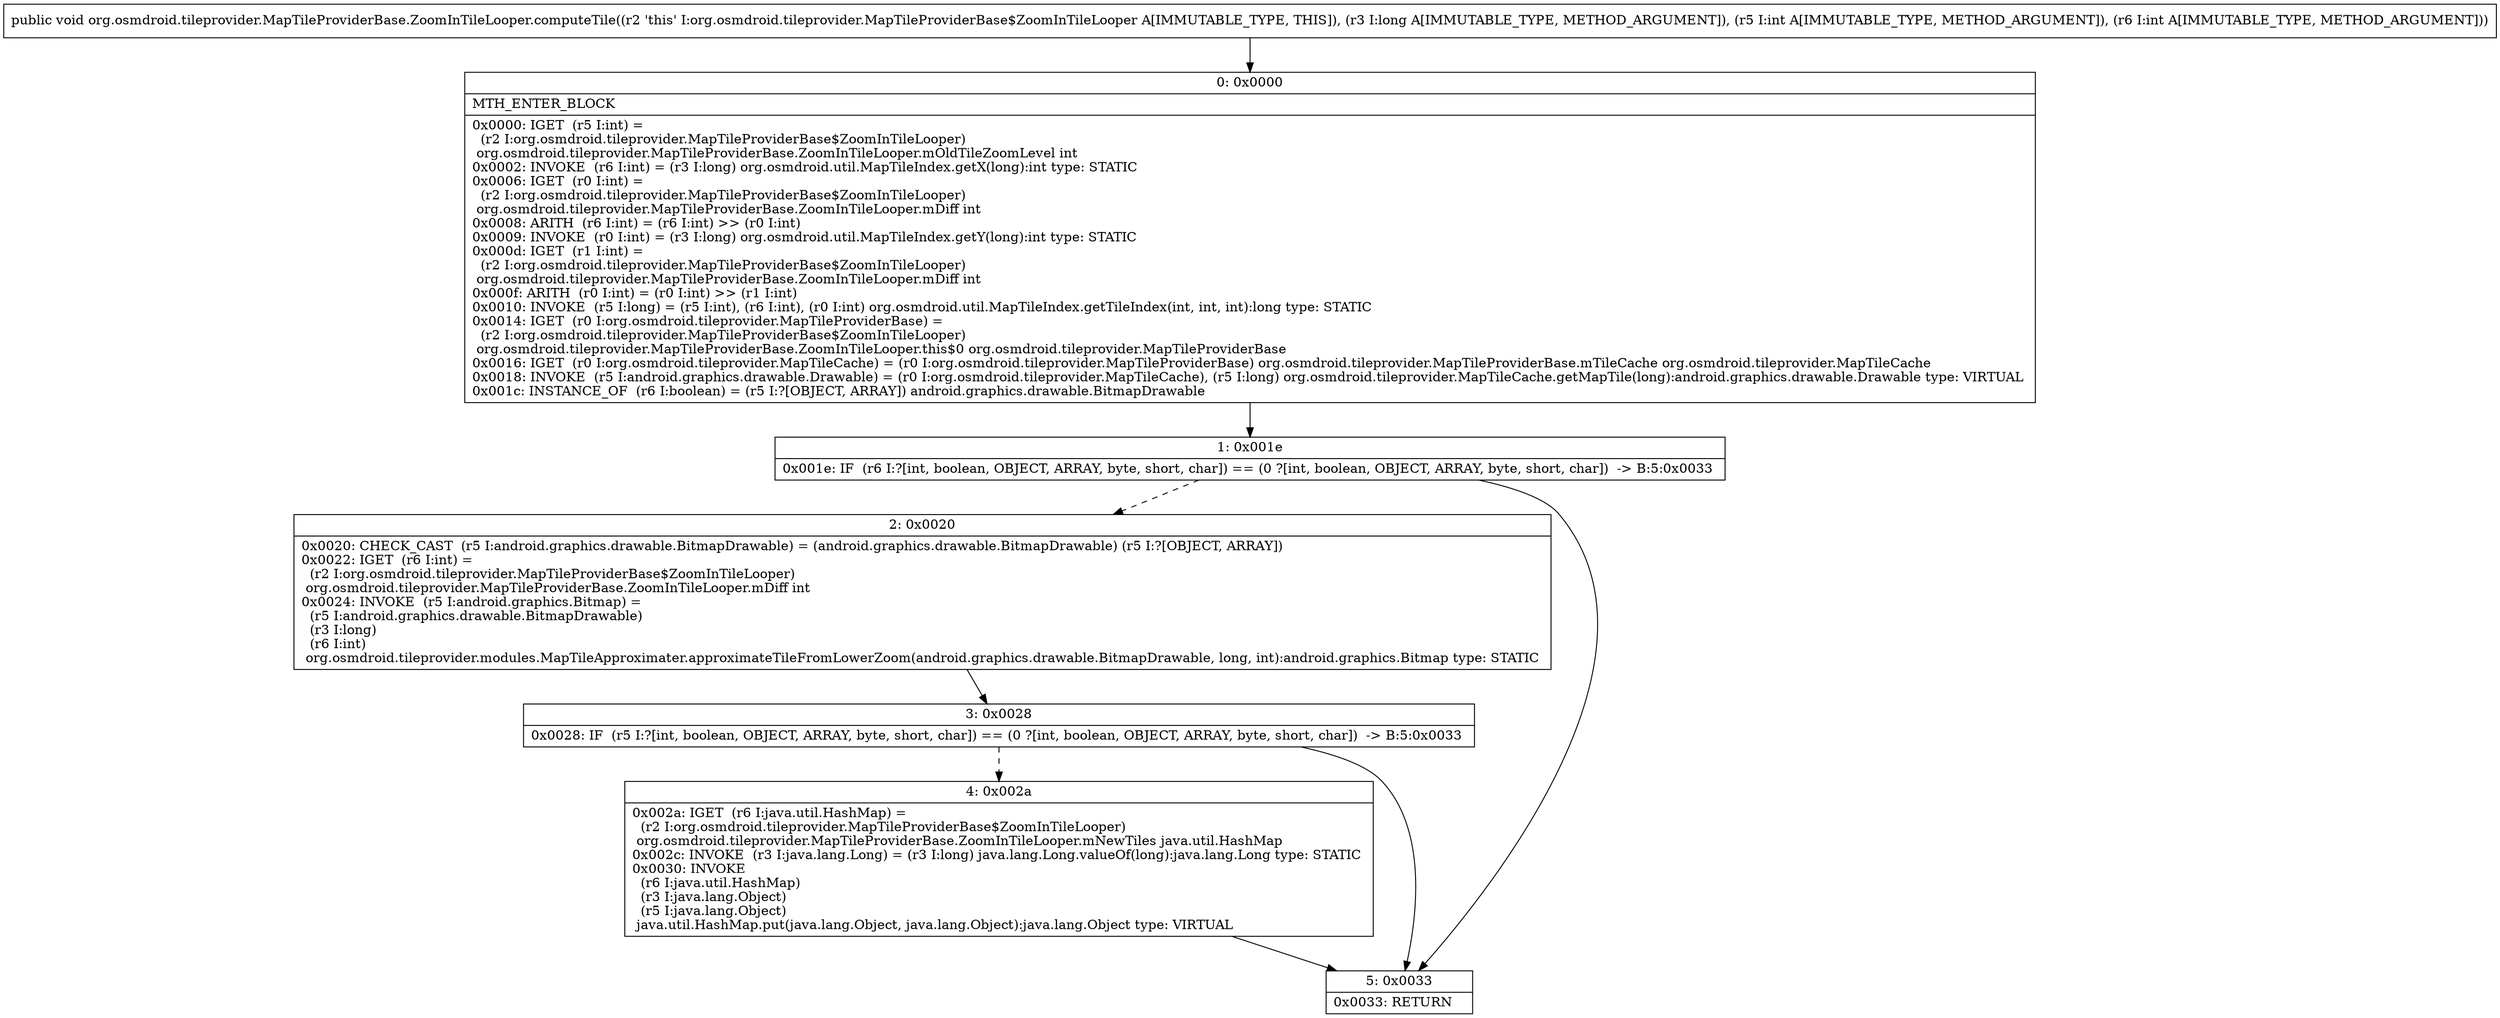 digraph "CFG fororg.osmdroid.tileprovider.MapTileProviderBase.ZoomInTileLooper.computeTile(JII)V" {
Node_0 [shape=record,label="{0\:\ 0x0000|MTH_ENTER_BLOCK\l|0x0000: IGET  (r5 I:int) = \l  (r2 I:org.osmdroid.tileprovider.MapTileProviderBase$ZoomInTileLooper)\l org.osmdroid.tileprovider.MapTileProviderBase.ZoomInTileLooper.mOldTileZoomLevel int \l0x0002: INVOKE  (r6 I:int) = (r3 I:long) org.osmdroid.util.MapTileIndex.getX(long):int type: STATIC \l0x0006: IGET  (r0 I:int) = \l  (r2 I:org.osmdroid.tileprovider.MapTileProviderBase$ZoomInTileLooper)\l org.osmdroid.tileprovider.MapTileProviderBase.ZoomInTileLooper.mDiff int \l0x0008: ARITH  (r6 I:int) = (r6 I:int) \>\> (r0 I:int) \l0x0009: INVOKE  (r0 I:int) = (r3 I:long) org.osmdroid.util.MapTileIndex.getY(long):int type: STATIC \l0x000d: IGET  (r1 I:int) = \l  (r2 I:org.osmdroid.tileprovider.MapTileProviderBase$ZoomInTileLooper)\l org.osmdroid.tileprovider.MapTileProviderBase.ZoomInTileLooper.mDiff int \l0x000f: ARITH  (r0 I:int) = (r0 I:int) \>\> (r1 I:int) \l0x0010: INVOKE  (r5 I:long) = (r5 I:int), (r6 I:int), (r0 I:int) org.osmdroid.util.MapTileIndex.getTileIndex(int, int, int):long type: STATIC \l0x0014: IGET  (r0 I:org.osmdroid.tileprovider.MapTileProviderBase) = \l  (r2 I:org.osmdroid.tileprovider.MapTileProviderBase$ZoomInTileLooper)\l org.osmdroid.tileprovider.MapTileProviderBase.ZoomInTileLooper.this$0 org.osmdroid.tileprovider.MapTileProviderBase \l0x0016: IGET  (r0 I:org.osmdroid.tileprovider.MapTileCache) = (r0 I:org.osmdroid.tileprovider.MapTileProviderBase) org.osmdroid.tileprovider.MapTileProviderBase.mTileCache org.osmdroid.tileprovider.MapTileCache \l0x0018: INVOKE  (r5 I:android.graphics.drawable.Drawable) = (r0 I:org.osmdroid.tileprovider.MapTileCache), (r5 I:long) org.osmdroid.tileprovider.MapTileCache.getMapTile(long):android.graphics.drawable.Drawable type: VIRTUAL \l0x001c: INSTANCE_OF  (r6 I:boolean) = (r5 I:?[OBJECT, ARRAY]) android.graphics.drawable.BitmapDrawable \l}"];
Node_1 [shape=record,label="{1\:\ 0x001e|0x001e: IF  (r6 I:?[int, boolean, OBJECT, ARRAY, byte, short, char]) == (0 ?[int, boolean, OBJECT, ARRAY, byte, short, char])  \-\> B:5:0x0033 \l}"];
Node_2 [shape=record,label="{2\:\ 0x0020|0x0020: CHECK_CAST  (r5 I:android.graphics.drawable.BitmapDrawable) = (android.graphics.drawable.BitmapDrawable) (r5 I:?[OBJECT, ARRAY]) \l0x0022: IGET  (r6 I:int) = \l  (r2 I:org.osmdroid.tileprovider.MapTileProviderBase$ZoomInTileLooper)\l org.osmdroid.tileprovider.MapTileProviderBase.ZoomInTileLooper.mDiff int \l0x0024: INVOKE  (r5 I:android.graphics.Bitmap) = \l  (r5 I:android.graphics.drawable.BitmapDrawable)\l  (r3 I:long)\l  (r6 I:int)\l org.osmdroid.tileprovider.modules.MapTileApproximater.approximateTileFromLowerZoom(android.graphics.drawable.BitmapDrawable, long, int):android.graphics.Bitmap type: STATIC \l}"];
Node_3 [shape=record,label="{3\:\ 0x0028|0x0028: IF  (r5 I:?[int, boolean, OBJECT, ARRAY, byte, short, char]) == (0 ?[int, boolean, OBJECT, ARRAY, byte, short, char])  \-\> B:5:0x0033 \l}"];
Node_4 [shape=record,label="{4\:\ 0x002a|0x002a: IGET  (r6 I:java.util.HashMap) = \l  (r2 I:org.osmdroid.tileprovider.MapTileProviderBase$ZoomInTileLooper)\l org.osmdroid.tileprovider.MapTileProviderBase.ZoomInTileLooper.mNewTiles java.util.HashMap \l0x002c: INVOKE  (r3 I:java.lang.Long) = (r3 I:long) java.lang.Long.valueOf(long):java.lang.Long type: STATIC \l0x0030: INVOKE  \l  (r6 I:java.util.HashMap)\l  (r3 I:java.lang.Object)\l  (r5 I:java.lang.Object)\l java.util.HashMap.put(java.lang.Object, java.lang.Object):java.lang.Object type: VIRTUAL \l}"];
Node_5 [shape=record,label="{5\:\ 0x0033|0x0033: RETURN   \l}"];
MethodNode[shape=record,label="{public void org.osmdroid.tileprovider.MapTileProviderBase.ZoomInTileLooper.computeTile((r2 'this' I:org.osmdroid.tileprovider.MapTileProviderBase$ZoomInTileLooper A[IMMUTABLE_TYPE, THIS]), (r3 I:long A[IMMUTABLE_TYPE, METHOD_ARGUMENT]), (r5 I:int A[IMMUTABLE_TYPE, METHOD_ARGUMENT]), (r6 I:int A[IMMUTABLE_TYPE, METHOD_ARGUMENT])) }"];
MethodNode -> Node_0;
Node_0 -> Node_1;
Node_1 -> Node_2[style=dashed];
Node_1 -> Node_5;
Node_2 -> Node_3;
Node_3 -> Node_4[style=dashed];
Node_3 -> Node_5;
Node_4 -> Node_5;
}

